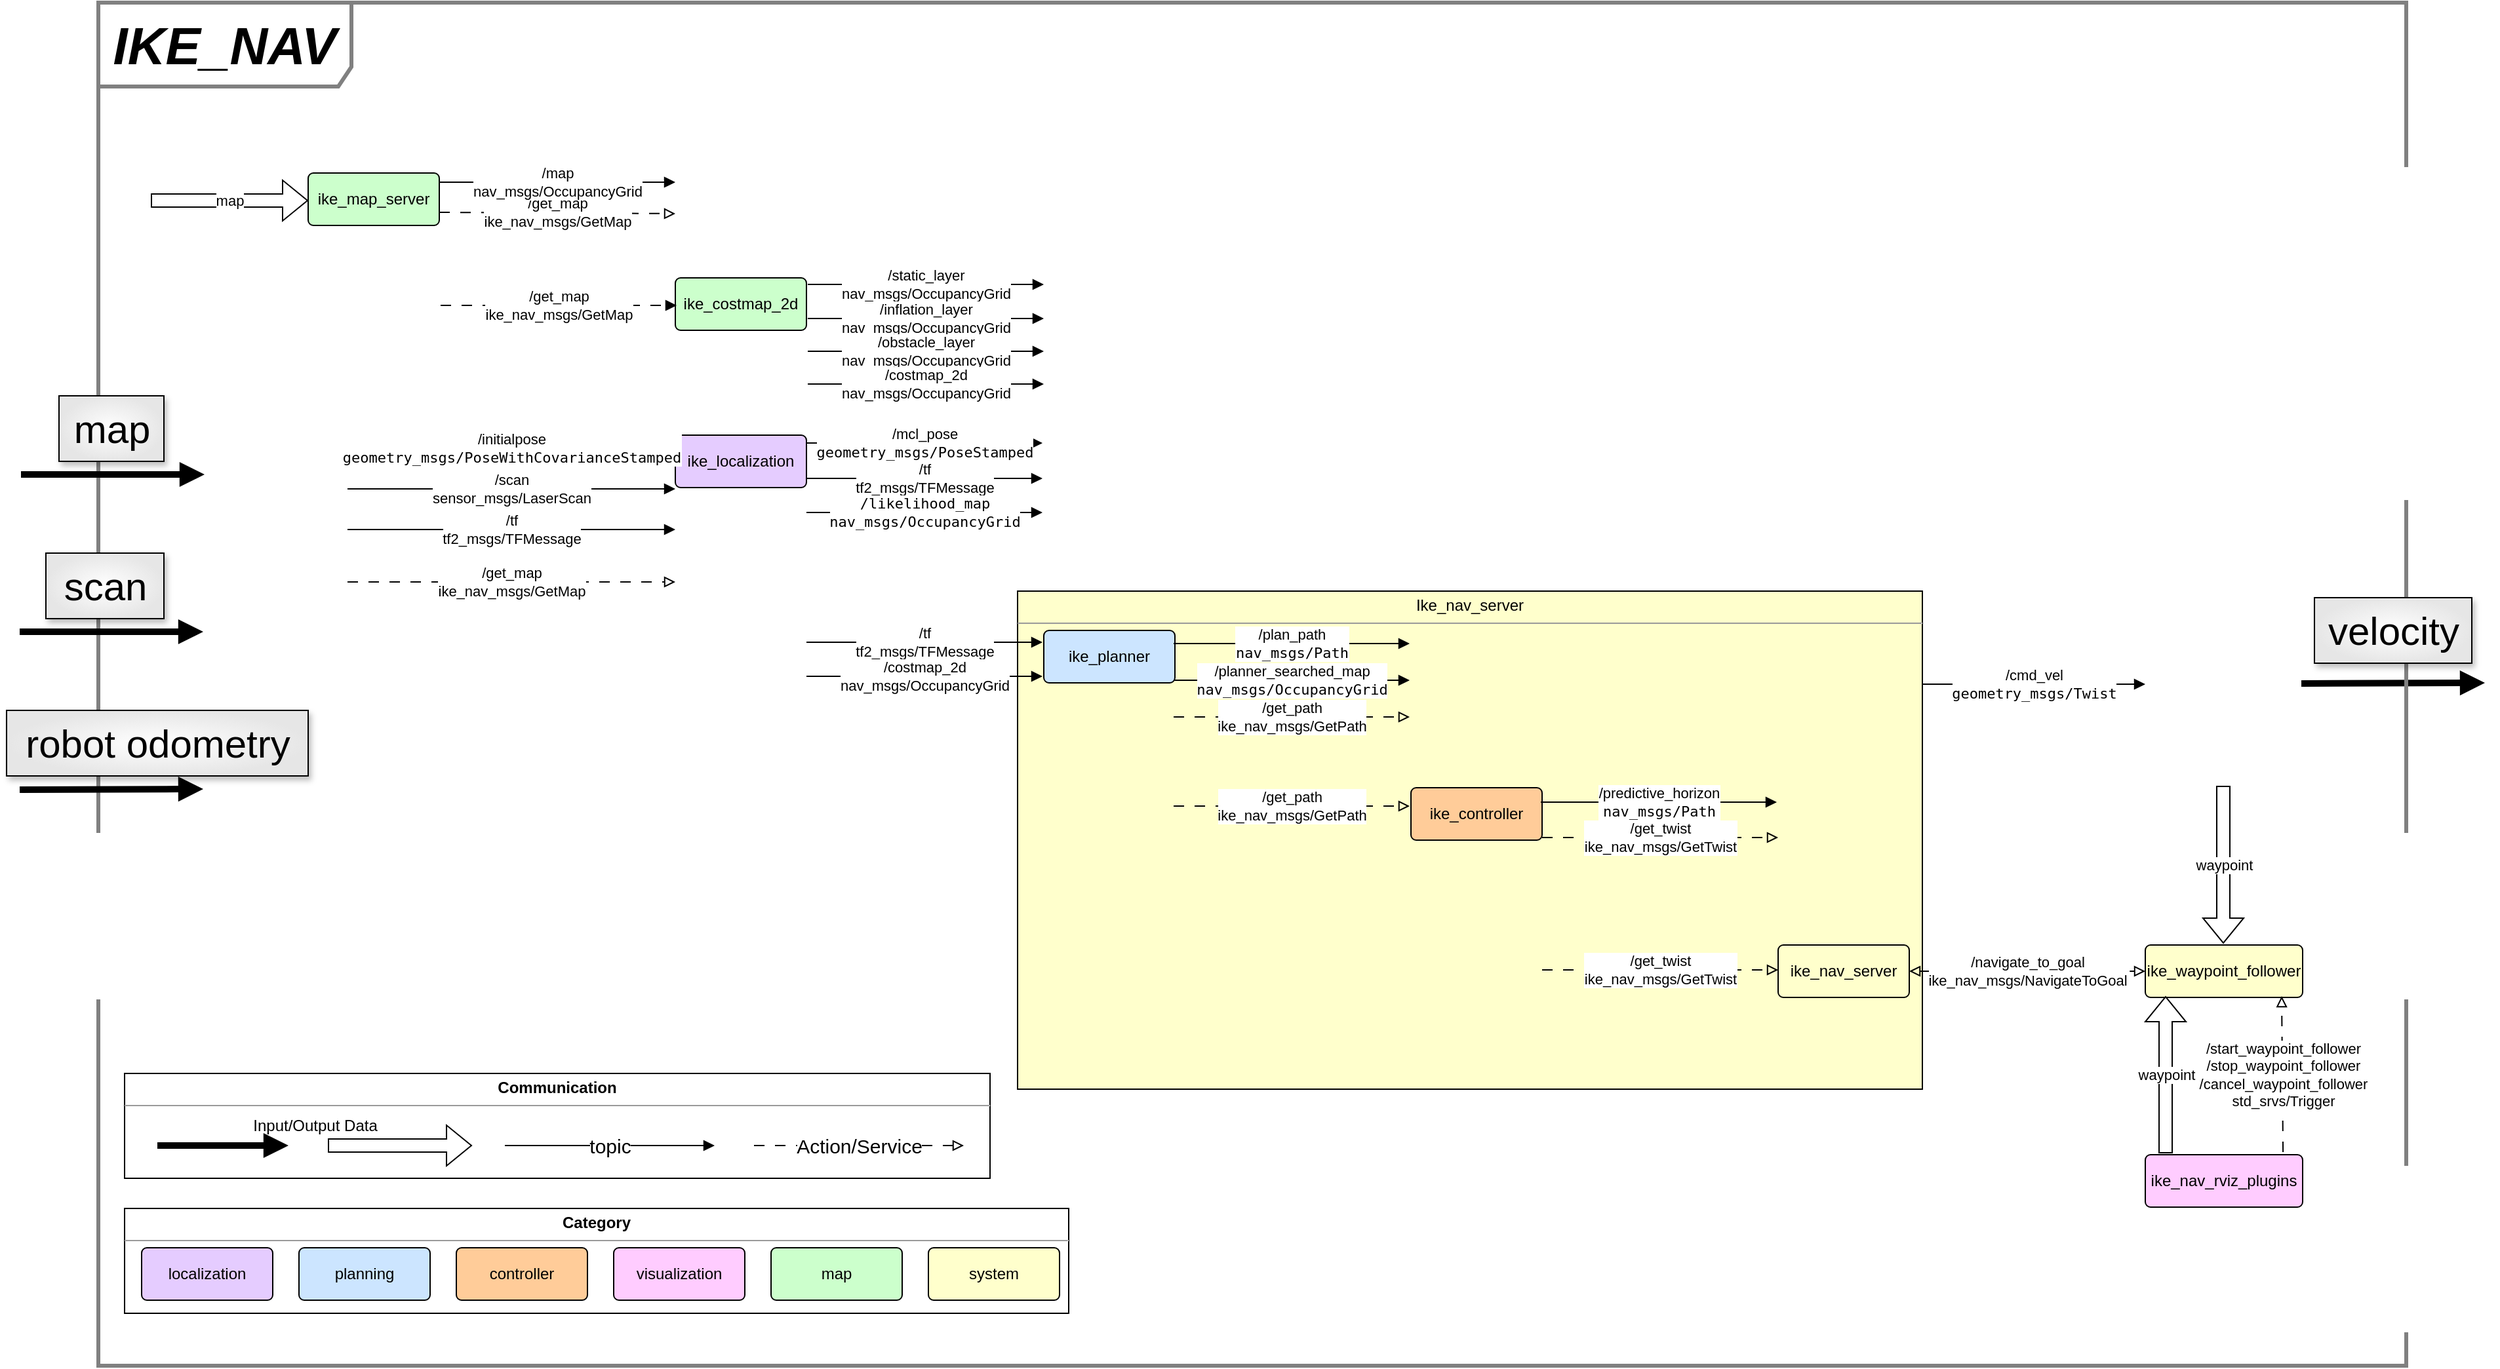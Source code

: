 <mxfile version="21.7.2" type="github">
  <diagram name="ページ1" id="6FIuv7qMTFSSpuF7lRBk">
    <mxGraphModel dx="2074" dy="1147" grid="0" gridSize="10" guides="1" tooltips="1" connect="1" arrows="1" fold="1" page="1" pageScale="1" pageWidth="1920" pageHeight="1200" math="0" shadow="0">
      <root>
        <mxCell id="0" />
        <mxCell id="1" parent="0" />
        <mxCell id="vypRnFqfbanGZIzAuWv7-52" value="" style="html=1;verticalAlign=bottom;endArrow=block;rounded=0;strokeWidth=5;movable=0;resizable=0;rotatable=0;deletable=0;editable=0;locked=1;connectable=0;" edge="1" parent="1">
          <mxGeometry width="80" relative="1" as="geometry">
            <mxPoint x="1760" y="599.5" as="sourcePoint" />
            <mxPoint x="1900" y="599" as="targetPoint" />
          </mxGeometry>
        </mxCell>
        <mxCell id="vypRnFqfbanGZIzAuWv7-15" value="&lt;font size=&quot;1&quot;&gt;&lt;i&gt;&lt;b style=&quot;font-size: 40px;&quot;&gt;IKE_NAV&lt;/b&gt;&lt;/i&gt;&lt;/font&gt;" style="shape=umlFrame;whiteSpace=wrap;html=1;pointerEvents=0;strokeWidth=3;width=193;height=64;strokeColor=#808080;movable=0;resizable=0;rotatable=0;deletable=0;editable=0;locked=1;connectable=0;" vertex="1" parent="1">
          <mxGeometry x="80" y="80" width="1760" height="1040" as="geometry" />
        </mxCell>
        <mxCell id="vypRnFqfbanGZIzAuWv7-10" value="" style="html=1;verticalAlign=bottom;endArrow=block;rounded=0;strokeWidth=5;movable=0;resizable=0;rotatable=0;deletable=0;editable=0;locked=1;connectable=0;" edge="1" parent="1">
          <mxGeometry width="80" relative="1" as="geometry">
            <mxPoint x="20" y="560" as="sourcePoint" />
            <mxPoint x="160" y="560" as="targetPoint" />
          </mxGeometry>
        </mxCell>
        <mxCell id="vypRnFqfbanGZIzAuWv7-41" value="&lt;font style=&quot;font-size: 30px;&quot;&gt;map&lt;/font&gt;" style="text;html=1;align=center;verticalAlign=middle;resizable=0;points=[];autosize=1;strokeColor=default;fillColor=default;gradientColor=#E6E6E6;glass=0;shadow=1;rounded=0;gradientDirection=radial;flipV=0;flipH=1;movable=0;rotatable=0;deletable=0;editable=0;locked=1;connectable=0;" vertex="1" parent="1">
          <mxGeometry x="50" y="380" width="80" height="50" as="geometry" />
        </mxCell>
        <mxCell id="vypRnFqfbanGZIzAuWv7-45" value="" style="html=1;verticalAlign=bottom;endArrow=block;rounded=0;strokeWidth=5;movable=0;resizable=0;rotatable=0;deletable=0;editable=0;locked=1;connectable=0;" edge="1" parent="1">
          <mxGeometry width="80" relative="1" as="geometry">
            <mxPoint x="21" y="440" as="sourcePoint" />
            <mxPoint x="161" y="440" as="targetPoint" />
          </mxGeometry>
        </mxCell>
        <mxCell id="vypRnFqfbanGZIzAuWv7-44" value="" style="html=1;verticalAlign=bottom;endArrow=block;rounded=0;strokeWidth=5;movable=0;resizable=0;rotatable=0;deletable=0;editable=0;locked=1;connectable=0;" edge="1" parent="1">
          <mxGeometry width="80" relative="1" as="geometry">
            <mxPoint x="20" y="680.5" as="sourcePoint" />
            <mxPoint x="160" y="680" as="targetPoint" />
          </mxGeometry>
        </mxCell>
        <mxCell id="vypRnFqfbanGZIzAuWv7-49" value="&lt;font style=&quot;font-size: 30px;&quot;&gt;scan&lt;/font&gt;" style="text;html=1;align=center;verticalAlign=middle;resizable=0;points=[];autosize=1;strokeColor=default;fillColor=default;gradientColor=#E6E6E6;glass=0;shadow=1;rounded=0;gradientDirection=radial;flipV=0;flipH=1;movable=0;rotatable=0;deletable=0;editable=0;locked=1;connectable=0;" vertex="1" parent="1">
          <mxGeometry x="40" y="500" width="90" height="50" as="geometry" />
        </mxCell>
        <mxCell id="vypRnFqfbanGZIzAuWv7-50" value="&lt;font style=&quot;font-size: 30px;&quot;&gt;robot odometry&lt;br&gt;&lt;/font&gt;" style="text;html=1;align=center;verticalAlign=middle;resizable=0;points=[];autosize=1;strokeColor=default;fillColor=default;gradientColor=#E6E6E6;glass=0;shadow=1;rounded=0;gradientDirection=radial;flipV=0;flipH=1;movable=0;rotatable=0;deletable=0;editable=0;locked=1;connectable=0;" vertex="1" parent="1">
          <mxGeometry x="10" y="620" width="230" height="50" as="geometry" />
        </mxCell>
        <mxCell id="vypRnFqfbanGZIzAuWv7-108" value="" style="group;movable=0;resizable=0;rotatable=0;deletable=0;editable=0;locked=1;connectable=0;" vertex="1" connectable="0" parent="1">
          <mxGeometry x="120" y="160" width="400" height="40" as="geometry" />
        </mxCell>
        <mxCell id="vypRnFqfbanGZIzAuWv7-51" value="&lt;div&gt;map&lt;/div&gt;" style="endArrow=block;endFill=1;html=1;rounded=0;shape=flexArrow;movable=0;resizable=0;rotatable=0;deletable=0;editable=0;locked=1;connectable=0;" edge="1" parent="vypRnFqfbanGZIzAuWv7-108">
          <mxGeometry width="160" relative="1" as="geometry">
            <mxPoint y="71" as="sourcePoint" />
            <mxPoint x="120" y="71" as="targetPoint" />
          </mxGeometry>
        </mxCell>
        <mxCell id="vypRnFqfbanGZIzAuWv7-13" value="ike_map_server" style="rounded=1;arcSize=10;whiteSpace=wrap;html=1;align=center;fillColor=#CCFFCC;movable=0;resizable=0;rotatable=0;deletable=0;editable=0;locked=1;connectable=0;" vertex="1" parent="vypRnFqfbanGZIzAuWv7-108">
          <mxGeometry x="120" y="50" width="100" height="40" as="geometry" />
        </mxCell>
        <mxCell id="vypRnFqfbanGZIzAuWv7-59" value="&lt;div&gt;/get_map&lt;/div&gt;&lt;div&gt;ike_nav_msgs/GetMap&lt;br&gt;&lt;/div&gt;" style="endArrow=block;endSize=6;endFill=0;html=1;rounded=0;exitX=1;exitY=0.75;exitDx=0;exitDy=0;dashed=1;dashPattern=8 8;movable=0;resizable=0;rotatable=0;deletable=0;editable=0;locked=1;connectable=0;" edge="1" parent="vypRnFqfbanGZIzAuWv7-108" source="vypRnFqfbanGZIzAuWv7-13">
          <mxGeometry width="160" relative="1" as="geometry">
            <mxPoint x="230" y="81" as="sourcePoint" />
            <mxPoint x="400" y="81" as="targetPoint" />
          </mxGeometry>
        </mxCell>
        <mxCell id="vypRnFqfbanGZIzAuWv7-58" value="&lt;div&gt;/map&lt;/div&gt;&lt;span style=&quot;background-color: transparent;&quot;&gt;nav_msgs/OccupancyGrid&lt;/span&gt;" style="endArrow=block;endSize=6;endFill=1;html=1;rounded=0;exitX=1;exitY=0.5;exitDx=0;exitDy=0;movable=0;resizable=0;rotatable=0;deletable=0;editable=0;locked=1;connectable=0;" edge="1" parent="vypRnFqfbanGZIzAuWv7-108">
          <mxGeometry width="160" relative="1" as="geometry">
            <mxPoint x="220" y="57" as="sourcePoint" />
            <mxPoint x="400" y="57" as="targetPoint" />
          </mxGeometry>
        </mxCell>
        <mxCell id="vypRnFqfbanGZIzAuWv7-109" value="" style="group;movable=0;resizable=0;rotatable=0;deletable=0;editable=0;locked=1;connectable=0;" vertex="1" connectable="0" parent="1">
          <mxGeometry x="341" y="290" width="460" height="81" as="geometry" />
        </mxCell>
        <mxCell id="vypRnFqfbanGZIzAuWv7-32" value="ike_costmap_2d" style="rounded=1;arcSize=10;whiteSpace=wrap;html=1;align=center;fillColor=#CCFFCC;movable=0;resizable=0;rotatable=0;deletable=0;editable=0;locked=1;connectable=0;" vertex="1" parent="vypRnFqfbanGZIzAuWv7-109">
          <mxGeometry x="179" width="100" height="40" as="geometry" />
        </mxCell>
        <mxCell id="vypRnFqfbanGZIzAuWv7-60" value="&lt;div&gt;/get_map&lt;/div&gt;&lt;div&gt;ike_nav_msgs/GetMap&lt;br&gt;&lt;/div&gt;" style="endArrow=block;endSize=6;endFill=1;html=1;rounded=0;exitX=1;exitY=0.75;exitDx=0;exitDy=0;dashed=1;dashPattern=8 8;movable=0;resizable=0;rotatable=0;deletable=0;editable=0;locked=1;connectable=0;" edge="1" parent="vypRnFqfbanGZIzAuWv7-109">
          <mxGeometry width="160" relative="1" as="geometry">
            <mxPoint y="21" as="sourcePoint" />
            <mxPoint x="180" y="21" as="targetPoint" />
          </mxGeometry>
        </mxCell>
        <mxCell id="vypRnFqfbanGZIzAuWv7-104" value="" style="group;movable=0;resizable=0;rotatable=0;deletable=0;editable=0;locked=1;connectable=0;" vertex="1" connectable="0" parent="vypRnFqfbanGZIzAuWv7-109">
          <mxGeometry x="280" y="5" width="180" height="76" as="geometry" />
        </mxCell>
        <mxCell id="vypRnFqfbanGZIzAuWv7-61" value="&lt;div&gt;/static_layer&lt;/div&gt;&lt;span style=&quot;background-color: transparent;&quot;&gt;nav_msgs/OccupancyGrid&lt;/span&gt;" style="endArrow=block;endSize=6;endFill=1;html=1;rounded=0;exitX=1;exitY=0.5;exitDx=0;exitDy=0;movable=0;resizable=0;rotatable=0;deletable=0;editable=0;locked=1;connectable=0;" edge="1" parent="vypRnFqfbanGZIzAuWv7-104">
          <mxGeometry width="160" relative="1" as="geometry">
            <mxPoint as="sourcePoint" />
            <mxPoint x="180" as="targetPoint" />
          </mxGeometry>
        </mxCell>
        <mxCell id="vypRnFqfbanGZIzAuWv7-62" value="&lt;div&gt;/inflation_layer&lt;/div&gt;&lt;span style=&quot;background-color: transparent;&quot;&gt;nav_msgs/OccupancyGrid&lt;/span&gt;" style="endArrow=block;endSize=6;endFill=1;html=1;rounded=0;exitX=1;exitY=0.5;exitDx=0;exitDy=0;movable=0;resizable=0;rotatable=0;deletable=0;editable=0;locked=1;connectable=0;" edge="1" parent="vypRnFqfbanGZIzAuWv7-104">
          <mxGeometry width="160" relative="1" as="geometry">
            <mxPoint y="26" as="sourcePoint" />
            <mxPoint x="180" y="26" as="targetPoint" />
          </mxGeometry>
        </mxCell>
        <mxCell id="vypRnFqfbanGZIzAuWv7-63" value="&lt;div&gt;/obstacle_layer&lt;/div&gt;&lt;span style=&quot;background-color: transparent;&quot;&gt;nav_msgs/OccupancyGrid&lt;/span&gt;" style="endArrow=block;endSize=6;endFill=1;html=1;rounded=0;exitX=1;exitY=0.5;exitDx=0;exitDy=0;movable=0;resizable=0;rotatable=0;deletable=0;editable=0;locked=1;connectable=0;" edge="1" parent="vypRnFqfbanGZIzAuWv7-104">
          <mxGeometry width="160" relative="1" as="geometry">
            <mxPoint y="51" as="sourcePoint" />
            <mxPoint x="180" y="51" as="targetPoint" />
          </mxGeometry>
        </mxCell>
        <mxCell id="vypRnFqfbanGZIzAuWv7-65" value="&lt;div&gt;/costmap_2d&lt;/div&gt;nav_msgs/OccupancyGrid" style="endArrow=block;endSize=6;endFill=1;html=1;rounded=0;exitX=1;exitY=0.75;exitDx=0;exitDy=0;movable=0;resizable=0;rotatable=0;deletable=0;editable=0;locked=1;connectable=0;" edge="1" parent="vypRnFqfbanGZIzAuWv7-104">
          <mxGeometry width="160" relative="1" as="geometry">
            <mxPoint y="76" as="sourcePoint" />
            <mxPoint x="180" y="76" as="targetPoint" />
          </mxGeometry>
        </mxCell>
        <mxCell id="vypRnFqfbanGZIzAuWv7-110" value="" style="group;movable=0;resizable=0;rotatable=0;deletable=0;editable=0;locked=1;connectable=0;" vertex="1" connectable="0" parent="1">
          <mxGeometry x="270" y="410" width="530" height="110" as="geometry" />
        </mxCell>
        <mxCell id="vypRnFqfbanGZIzAuWv7-31" value="&lt;div&gt;ike_localization&lt;/div&gt;" style="rounded=1;arcSize=10;whiteSpace=wrap;html=1;align=center;fillColor=#E5CCFF;movable=0;resizable=0;rotatable=0;deletable=0;editable=0;locked=1;connectable=0;" vertex="1" parent="vypRnFqfbanGZIzAuWv7-110">
          <mxGeometry x="250" width="100" height="40" as="geometry" />
        </mxCell>
        <mxCell id="vypRnFqfbanGZIzAuWv7-73" value="" style="group;movable=0;resizable=0;rotatable=0;deletable=0;editable=0;locked=1;connectable=0;" vertex="1" connectable="0" parent="vypRnFqfbanGZIzAuWv7-110">
          <mxGeometry y="10" width="250" height="100" as="geometry" />
        </mxCell>
        <mxCell id="vypRnFqfbanGZIzAuWv7-67" value="&lt;div&gt;/scan&lt;/div&gt;&lt;div&gt;sensor_msgs/LaserScan&lt;br&gt;&lt;/div&gt;" style="endArrow=block;endSize=6;endFill=1;html=1;rounded=0;exitX=1;exitY=0.5;exitDx=0;exitDy=0;movable=0;resizable=0;rotatable=0;deletable=0;editable=0;locked=1;connectable=0;" edge="1" parent="vypRnFqfbanGZIzAuWv7-73">
          <mxGeometry width="160" relative="1" as="geometry">
            <mxPoint y="31" as="sourcePoint" />
            <mxPoint x="250" y="31" as="targetPoint" />
          </mxGeometry>
        </mxCell>
        <mxCell id="vypRnFqfbanGZIzAuWv7-66" value="&lt;div&gt;/get_map&lt;/div&gt;&lt;div&gt;ike_nav_msgs/GetMap&lt;br&gt;&lt;/div&gt;" style="endArrow=block;endSize=6;endFill=0;html=1;rounded=0;exitX=1;exitY=0.75;exitDx=0;exitDy=0;dashed=1;dashPattern=8 8;movable=0;resizable=0;rotatable=0;deletable=0;editable=0;locked=1;connectable=0;" edge="1" parent="vypRnFqfbanGZIzAuWv7-73">
          <mxGeometry width="160" relative="1" as="geometry">
            <mxPoint y="102" as="sourcePoint" />
            <mxPoint x="250" y="102" as="targetPoint" />
          </mxGeometry>
        </mxCell>
        <mxCell id="vypRnFqfbanGZIzAuWv7-68" value="&lt;div&gt;/tf&lt;/div&gt;&lt;div&gt;tf2_msgs/TFMessage&lt;br&gt;&lt;/div&gt;" style="endArrow=block;endSize=6;endFill=1;html=1;rounded=0;exitX=1;exitY=0.5;exitDx=0;exitDy=0;movable=0;resizable=0;rotatable=0;deletable=0;editable=0;locked=1;connectable=0;" edge="1" parent="vypRnFqfbanGZIzAuWv7-73">
          <mxGeometry width="160" relative="1" as="geometry">
            <mxPoint y="62" as="sourcePoint" />
            <mxPoint x="250" y="62" as="targetPoint" />
          </mxGeometry>
        </mxCell>
        <mxCell id="vypRnFqfbanGZIzAuWv7-71" value="&lt;div&gt;/initialpose&lt;/div&gt;&lt;div&gt;&lt;code&gt;geometry_msgs/PoseWithCovarianceStamped&lt;/code&gt;&lt;/div&gt;" style="endArrow=block;endSize=6;endFill=1;html=1;rounded=0;exitX=1;exitY=0.5;exitDx=0;exitDy=0;movable=0;resizable=0;rotatable=0;deletable=0;editable=0;locked=1;connectable=0;" edge="1" parent="vypRnFqfbanGZIzAuWv7-73">
          <mxGeometry width="160" relative="1" as="geometry">
            <mxPoint as="sourcePoint" />
            <mxPoint x="250" as="targetPoint" />
          </mxGeometry>
        </mxCell>
        <mxCell id="vypRnFqfbanGZIzAuWv7-105" value="" style="group;movable=0;resizable=0;rotatable=0;deletable=0;editable=0;locked=1;connectable=0;" vertex="1" connectable="0" parent="vypRnFqfbanGZIzAuWv7-110">
          <mxGeometry x="350" y="6" width="180" height="53" as="geometry" />
        </mxCell>
        <mxCell id="vypRnFqfbanGZIzAuWv7-70" value="&lt;div&gt;/tf&lt;/div&gt;&lt;div&gt;tf2_msgs/TFMessage&lt;br&gt;&lt;/div&gt;" style="endArrow=block;endSize=6;endFill=1;html=1;rounded=0;exitX=1;exitY=0.5;exitDx=0;exitDy=0;movable=0;resizable=0;rotatable=0;deletable=0;editable=0;locked=1;connectable=0;" edge="1" parent="vypRnFqfbanGZIzAuWv7-105">
          <mxGeometry width="160" relative="1" as="geometry">
            <mxPoint y="27" as="sourcePoint" />
            <mxPoint x="180" y="27" as="targetPoint" />
          </mxGeometry>
        </mxCell>
        <mxCell id="vypRnFqfbanGZIzAuWv7-74" value="&lt;div&gt;/mcl_pose&lt;/div&gt;&lt;div&gt;&lt;code&gt;geometry_msgs/PoseStamped&lt;/code&gt;&lt;/div&gt;" style="endArrow=block;endSize=6;endFill=1;html=1;rounded=0;exitX=1;exitY=0.5;exitDx=0;exitDy=0;movable=0;resizable=0;rotatable=0;deletable=0;editable=0;locked=1;connectable=0;" edge="1" parent="vypRnFqfbanGZIzAuWv7-105">
          <mxGeometry width="160" relative="1" as="geometry">
            <mxPoint as="sourcePoint" />
            <mxPoint x="180" as="targetPoint" />
          </mxGeometry>
        </mxCell>
        <mxCell id="vypRnFqfbanGZIzAuWv7-75" value="&lt;code&gt;/likelihood_map&lt;/code&gt;&lt;div&gt;&lt;code&gt;nav_msgs/OccupancyGrid&lt;/code&gt;&lt;/div&gt;" style="endArrow=block;endSize=6;endFill=1;html=1;rounded=0;exitX=1;exitY=0.5;exitDx=0;exitDy=0;movable=0;resizable=0;rotatable=0;deletable=0;editable=0;locked=1;connectable=0;" edge="1" parent="vypRnFqfbanGZIzAuWv7-105">
          <mxGeometry width="160" relative="1" as="geometry">
            <mxPoint y="53" as="sourcePoint" />
            <mxPoint x="180" y="53" as="targetPoint" />
          </mxGeometry>
        </mxCell>
        <mxCell id="vypRnFqfbanGZIzAuWv7-116" value="" style="group;movable=0;resizable=0;rotatable=0;deletable=0;editable=0;locked=1;connectable=0;" vertex="1" connectable="0" parent="1">
          <mxGeometry x="100" y="1000" width="720" height="80" as="geometry" />
        </mxCell>
        <mxCell id="vypRnFqfbanGZIzAuWv7-56" value="&lt;p style=&quot;margin:0px;margin-top:4px;text-align:center;&quot;&gt;&lt;b&gt;Category&lt;/b&gt;&lt;br&gt;&lt;/p&gt;&lt;hr size=&quot;1&quot;&gt;&lt;div style=&quot;height:2px;&quot;&gt;&lt;/div&gt;" style="verticalAlign=top;align=left;overflow=fill;fontSize=12;fontFamily=Helvetica;html=1;whiteSpace=wrap;container=0;movable=0;resizable=0;rotatable=0;deletable=0;editable=0;locked=1;connectable=0;" vertex="1" parent="vypRnFqfbanGZIzAuWv7-116">
          <mxGeometry width="720" height="80" as="geometry" />
        </mxCell>
        <mxCell id="vypRnFqfbanGZIzAuWv7-14" value="&lt;div&gt;localization&lt;/div&gt;" style="rounded=1;arcSize=10;whiteSpace=wrap;html=1;align=center;fillColor=#E5CCFF;container=0;movable=0;resizable=0;rotatable=0;deletable=0;editable=0;locked=1;connectable=0;" vertex="1" parent="vypRnFqfbanGZIzAuWv7-116">
          <mxGeometry x="13" y="30" width="100" height="40" as="geometry" />
        </mxCell>
        <mxCell id="vypRnFqfbanGZIzAuWv7-17" value="&lt;div&gt;map&lt;/div&gt;" style="rounded=1;arcSize=10;whiteSpace=wrap;html=1;align=center;fillColor=#CCFFCC;container=0;movable=0;resizable=0;rotatable=0;deletable=0;editable=0;locked=1;connectable=0;" vertex="1" parent="vypRnFqfbanGZIzAuWv7-116">
          <mxGeometry x="493" y="30" width="100" height="40" as="geometry" />
        </mxCell>
        <mxCell id="vypRnFqfbanGZIzAuWv7-27" value="&lt;div&gt;planning&lt;/div&gt;" style="rounded=1;arcSize=10;whiteSpace=wrap;html=1;align=center;fillColor=#CCE5FF;container=0;movable=0;resizable=0;rotatable=0;deletable=0;editable=0;locked=1;connectable=0;" vertex="1" parent="vypRnFqfbanGZIzAuWv7-116">
          <mxGeometry x="133" y="30" width="100" height="40" as="geometry" />
        </mxCell>
        <mxCell id="vypRnFqfbanGZIzAuWv7-28" value="controller" style="rounded=1;arcSize=10;whiteSpace=wrap;html=1;align=center;fillColor=#FFCC99;container=0;movable=0;resizable=0;rotatable=0;deletable=0;editable=0;locked=1;connectable=0;" vertex="1" parent="vypRnFqfbanGZIzAuWv7-116">
          <mxGeometry x="253" y="30" width="100" height="40" as="geometry" />
        </mxCell>
        <mxCell id="vypRnFqfbanGZIzAuWv7-29" value="visualization" style="rounded=1;arcSize=10;whiteSpace=wrap;html=1;align=center;fillColor=#FFCCFF;container=0;movable=0;resizable=0;rotatable=0;deletable=0;editable=0;locked=1;connectable=0;" vertex="1" parent="vypRnFqfbanGZIzAuWv7-116">
          <mxGeometry x="373" y="30" width="100" height="40" as="geometry" />
        </mxCell>
        <mxCell id="vypRnFqfbanGZIzAuWv7-30" value="system" style="rounded=1;arcSize=10;whiteSpace=wrap;html=1;align=center;fillColor=#FFFFCC;container=0;movable=0;resizable=0;rotatable=0;deletable=0;editable=0;locked=1;connectable=0;" vertex="1" parent="vypRnFqfbanGZIzAuWv7-116">
          <mxGeometry x="613" y="30" width="100" height="40" as="geometry" />
        </mxCell>
        <mxCell id="vypRnFqfbanGZIzAuWv7-126" value="" style="group;movable=0;resizable=0;rotatable=0;deletable=0;editable=0;locked=1;connectable=0;" vertex="1" connectable="0" parent="1">
          <mxGeometry x="620" y="529" width="1141" height="470" as="geometry" />
        </mxCell>
        <mxCell id="vypRnFqfbanGZIzAuWv7-100" value="&lt;p style=&quot;margin:0px;margin-top:4px;text-align:center;&quot;&gt;Ike_nav_server&lt;br&gt;&lt;/p&gt;&lt;hr size=&quot;1&quot;&gt;&lt;div style=&quot;height:2px;&quot;&gt;&lt;/div&gt;" style="verticalAlign=top;align=left;overflow=fill;fontSize=12;fontFamily=Helvetica;html=1;whiteSpace=wrap;fillColor=#FFFFCC;movable=0;resizable=0;rotatable=0;deletable=0;editable=0;locked=1;connectable=0;" vertex="1" parent="vypRnFqfbanGZIzAuWv7-126">
          <mxGeometry x="161" width="690" height="380" as="geometry" />
        </mxCell>
        <mxCell id="vypRnFqfbanGZIzAuWv7-76" value="&lt;div&gt;ike_planner&lt;/div&gt;" style="rounded=1;arcSize=10;whiteSpace=wrap;html=1;align=center;fillColor=#CCE5FF;movable=0;resizable=0;rotatable=0;deletable=0;editable=0;locked=1;connectable=0;" vertex="1" parent="vypRnFqfbanGZIzAuWv7-126">
          <mxGeometry x="181" y="30" width="100" height="40" as="geometry" />
        </mxCell>
        <mxCell id="vypRnFqfbanGZIzAuWv7-79" value="&lt;div&gt;/plan_path&lt;/div&gt;&lt;div&gt;&lt;code&gt;nav_msgs/Path&lt;br&gt;&lt;/code&gt;&lt;/div&gt;" style="endArrow=block;endSize=6;endFill=1;html=1;rounded=0;exitX=1;exitY=0.5;exitDx=0;exitDy=0;movable=0;resizable=0;rotatable=0;deletable=0;editable=0;locked=1;connectable=0;" edge="1" parent="vypRnFqfbanGZIzAuWv7-126">
          <mxGeometry width="160" relative="1" as="geometry">
            <mxPoint x="280" y="40" as="sourcePoint" />
            <mxPoint x="460" y="40" as="targetPoint" />
          </mxGeometry>
        </mxCell>
        <mxCell id="vypRnFqfbanGZIzAuWv7-80" value="&lt;div&gt;/planner_searched_map&lt;/div&gt;&lt;div&gt;&lt;code&gt;nav_msgs/OccupancyGrid&lt;br&gt;&lt;/code&gt;&lt;/div&gt;" style="endArrow=block;endSize=6;endFill=1;html=1;rounded=0;exitX=1;exitY=0.5;exitDx=0;exitDy=0;movable=0;resizable=0;rotatable=0;deletable=0;editable=0;locked=1;connectable=0;" edge="1" parent="vypRnFqfbanGZIzAuWv7-126">
          <mxGeometry width="160" relative="1" as="geometry">
            <mxPoint x="280" y="68" as="sourcePoint" />
            <mxPoint x="460" y="68" as="targetPoint" />
          </mxGeometry>
        </mxCell>
        <mxCell id="vypRnFqfbanGZIzAuWv7-81" value="&lt;div&gt;/get_path&lt;/div&gt;ike_nav_msgs/GetPath" style="endArrow=block;endSize=6;endFill=0;html=1;rounded=0;exitX=1;exitY=0.75;exitDx=0;exitDy=0;dashed=1;dashPattern=8 8;movable=0;resizable=0;rotatable=0;deletable=0;editable=0;locked=1;connectable=0;" edge="1" parent="vypRnFqfbanGZIzAuWv7-126">
          <mxGeometry width="160" relative="1" as="geometry">
            <mxPoint x="280" y="96" as="sourcePoint" />
            <mxPoint x="460" y="96" as="targetPoint" />
          </mxGeometry>
        </mxCell>
        <mxCell id="vypRnFqfbanGZIzAuWv7-85" value="ike_controller" style="rounded=1;arcSize=10;whiteSpace=wrap;html=1;align=center;fillColor=#FFCC99;movable=0;resizable=0;rotatable=0;deletable=0;editable=0;locked=1;connectable=0;" vertex="1" parent="vypRnFqfbanGZIzAuWv7-126">
          <mxGeometry x="461" y="150" width="100" height="40" as="geometry" />
        </mxCell>
        <mxCell id="vypRnFqfbanGZIzAuWv7-87" value="&lt;div&gt;/get_path&lt;/div&gt;ike_nav_msgs/GetPath" style="endArrow=block;endSize=6;endFill=0;html=1;rounded=0;exitX=1;exitY=0.75;exitDx=0;exitDy=0;dashed=1;dashPattern=8 8;movable=0;resizable=0;rotatable=0;deletable=0;editable=0;locked=1;connectable=0;" edge="1" parent="vypRnFqfbanGZIzAuWv7-126">
          <mxGeometry width="160" relative="1" as="geometry">
            <mxPoint x="280" y="164" as="sourcePoint" />
            <mxPoint x="460" y="164" as="targetPoint" />
          </mxGeometry>
        </mxCell>
        <mxCell id="vypRnFqfbanGZIzAuWv7-88" value="&lt;div&gt;/get_twist&lt;/div&gt;&lt;div&gt;ike_nav_msgs/GetTwist&lt;br&gt;&lt;/div&gt;" style="endArrow=block;endSize=6;endFill=0;html=1;rounded=0;exitX=1;exitY=0.75;exitDx=0;exitDy=0;dashed=1;dashPattern=8 8;movable=0;resizable=0;rotatable=0;deletable=0;editable=0;locked=1;connectable=0;" edge="1" parent="vypRnFqfbanGZIzAuWv7-126">
          <mxGeometry width="160" relative="1" as="geometry">
            <mxPoint x="561" y="188" as="sourcePoint" />
            <mxPoint x="741" y="188" as="targetPoint" />
          </mxGeometry>
        </mxCell>
        <mxCell id="vypRnFqfbanGZIzAuWv7-89" value="&lt;div&gt;/predictive_horizon&lt;/div&gt;&lt;div&gt;&lt;code&gt;nav_msgs/Path&lt;br&gt;&lt;/code&gt;&lt;/div&gt;" style="endArrow=block;endSize=6;endFill=1;html=1;rounded=0;exitX=1;exitY=0.5;exitDx=0;exitDy=0;movable=0;resizable=0;rotatable=0;deletable=0;editable=0;locked=1;connectable=0;" edge="1" parent="vypRnFqfbanGZIzAuWv7-126">
          <mxGeometry width="160" relative="1" as="geometry">
            <mxPoint x="560" y="161" as="sourcePoint" />
            <mxPoint x="740" y="161" as="targetPoint" />
          </mxGeometry>
        </mxCell>
        <mxCell id="vypRnFqfbanGZIzAuWv7-90" value="ike_nav_server" style="rounded=1;arcSize=10;whiteSpace=wrap;html=1;align=center;fillColor=#FFFFCC;movable=0;resizable=0;rotatable=0;deletable=0;editable=0;locked=1;connectable=0;" vertex="1" parent="vypRnFqfbanGZIzAuWv7-126">
          <mxGeometry x="741" y="270" width="100" height="40" as="geometry" />
        </mxCell>
        <mxCell id="vypRnFqfbanGZIzAuWv7-91" value="ike_waypoint_follower" style="rounded=1;arcSize=10;whiteSpace=wrap;html=1;align=center;fillColor=#FFFFCC;movable=0;resizable=0;rotatable=0;deletable=0;editable=0;locked=1;connectable=0;" vertex="1" parent="vypRnFqfbanGZIzAuWv7-126">
          <mxGeometry x="1021" y="270" width="120" height="40" as="geometry" />
        </mxCell>
        <mxCell id="vypRnFqfbanGZIzAuWv7-93" value="waypoint" style="endArrow=block;endFill=1;html=1;rounded=0;shape=flexArrow;movable=0;resizable=0;rotatable=0;deletable=0;editable=0;locked=1;connectable=0;" edge="1" parent="vypRnFqfbanGZIzAuWv7-126">
          <mxGeometry width="160" relative="1" as="geometry">
            <mxPoint x="1080.5" y="148.5" as="sourcePoint" />
            <mxPoint x="1080.5" y="269" as="targetPoint" />
          </mxGeometry>
        </mxCell>
        <mxCell id="vypRnFqfbanGZIzAuWv7-94" value="waypoint" style="endArrow=block;endFill=1;html=1;rounded=0;shape=flexArrow;movable=0;resizable=0;rotatable=0;deletable=0;editable=0;locked=1;connectable=0;" edge="1" parent="vypRnFqfbanGZIzAuWv7-126">
          <mxGeometry width="160" relative="1" as="geometry">
            <mxPoint x="1036.5" y="429" as="sourcePoint" />
            <mxPoint x="1036.5" y="309" as="targetPoint" />
          </mxGeometry>
        </mxCell>
        <mxCell id="vypRnFqfbanGZIzAuWv7-92" value="ike_nav_rviz_plugins" style="rounded=1;arcSize=10;whiteSpace=wrap;html=1;align=center;fillColor=#FFCCFF;movable=0;resizable=0;rotatable=0;deletable=0;editable=0;locked=1;connectable=0;" vertex="1" parent="vypRnFqfbanGZIzAuWv7-126">
          <mxGeometry x="1021" y="430" width="120" height="40" as="geometry" />
        </mxCell>
        <mxCell id="vypRnFqfbanGZIzAuWv7-95" value="&lt;div&gt;/navigate_to_goal&lt;/div&gt;&lt;div&gt;ike_nav_msgs/NavigateToGoal&lt;br&gt;&lt;/div&gt;" style="endArrow=block;endSize=6;endFill=0;html=1;rounded=0;exitX=1;exitY=0.75;exitDx=0;exitDy=0;dashed=1;dashPattern=8 8;startArrow=block;startFill=0;movable=0;resizable=0;rotatable=0;deletable=0;editable=0;locked=1;connectable=0;" edge="1" parent="vypRnFqfbanGZIzAuWv7-126">
          <mxGeometry width="160" relative="1" as="geometry">
            <mxPoint x="841" y="290" as="sourcePoint" />
            <mxPoint x="1021" y="290" as="targetPoint" />
          </mxGeometry>
        </mxCell>
        <mxCell id="vypRnFqfbanGZIzAuWv7-97" value="&lt;div&gt;/start_waypoint_follower&lt;br&gt;&lt;/div&gt;&lt;div&gt;/stop_waypoint_follower&lt;br&gt;&lt;/div&gt;&lt;div&gt;/cancel_waypoint_follower&lt;/div&gt;&lt;div&gt;std_srvs/Trigger&lt;br&gt;&lt;/div&gt;" style="endArrow=block;endSize=6;endFill=0;html=1;rounded=0;dashed=1;dashPattern=8 8;exitX=0.842;exitY=-0.025;exitDx=0;exitDy=0;exitPerimeter=0;movable=0;resizable=0;rotatable=0;deletable=0;editable=0;locked=1;connectable=0;" edge="1" parent="vypRnFqfbanGZIzAuWv7-126">
          <mxGeometry width="160" relative="1" as="geometry">
            <mxPoint x="1126.04" y="428" as="sourcePoint" />
            <mxPoint x="1125" y="309" as="targetPoint" />
          </mxGeometry>
        </mxCell>
        <mxCell id="vypRnFqfbanGZIzAuWv7-98" value="&lt;div&gt;/get_twist&lt;/div&gt;&lt;div&gt;ike_nav_msgs/GetTwist&lt;br&gt;&lt;/div&gt;" style="endArrow=block;endSize=6;endFill=0;html=1;rounded=0;exitX=1;exitY=0.75;exitDx=0;exitDy=0;dashed=1;dashPattern=8 8;movable=0;resizable=0;rotatable=0;deletable=0;editable=0;locked=1;connectable=0;" edge="1" parent="vypRnFqfbanGZIzAuWv7-126">
          <mxGeometry width="160" relative="1" as="geometry">
            <mxPoint x="561" y="289" as="sourcePoint" />
            <mxPoint x="741" y="289" as="targetPoint" />
          </mxGeometry>
        </mxCell>
        <mxCell id="vypRnFqfbanGZIzAuWv7-103" value="&lt;div&gt;/cmd_vel&lt;/div&gt;&lt;div&gt;&lt;code&gt;geometry_msgs/Twist&lt;br&gt;&lt;/code&gt;&lt;/div&gt;" style="endArrow=block;endSize=6;endFill=1;html=1;rounded=0;exitX=1;exitY=0.5;exitDx=0;exitDy=0;movable=0;resizable=0;rotatable=0;deletable=0;editable=0;locked=1;connectable=0;" edge="1" parent="vypRnFqfbanGZIzAuWv7-126">
          <mxGeometry width="160" relative="1" as="geometry">
            <mxPoint x="851" y="71" as="sourcePoint" />
            <mxPoint x="1021" y="71" as="targetPoint" />
          </mxGeometry>
        </mxCell>
        <mxCell id="vypRnFqfbanGZIzAuWv7-106" value="" style="group;movable=0;resizable=0;rotatable=0;deletable=0;editable=0;locked=1;connectable=0;" vertex="1" connectable="0" parent="vypRnFqfbanGZIzAuWv7-126">
          <mxGeometry y="39" width="180" height="26" as="geometry" />
        </mxCell>
        <mxCell id="vypRnFqfbanGZIzAuWv7-77" value="&lt;div&gt;/tf&lt;/div&gt;&lt;div&gt;tf2_msgs/TFMessage&lt;br&gt;&lt;/div&gt;" style="endArrow=block;endSize=6;endFill=1;html=1;rounded=0;exitX=1;exitY=0.5;exitDx=0;exitDy=0;movable=0;resizable=0;rotatable=0;deletable=0;editable=0;locked=1;connectable=0;" edge="1" parent="vypRnFqfbanGZIzAuWv7-106">
          <mxGeometry width="160" relative="1" as="geometry">
            <mxPoint as="sourcePoint" />
            <mxPoint x="180" as="targetPoint" />
          </mxGeometry>
        </mxCell>
        <mxCell id="vypRnFqfbanGZIzAuWv7-82" value="&lt;div&gt;/costmap_2d&lt;/div&gt;nav_msgs/OccupancyGrid" style="endArrow=block;endSize=6;endFill=1;html=1;rounded=0;exitX=1;exitY=0.75;exitDx=0;exitDy=0;movable=0;resizable=0;rotatable=0;deletable=0;editable=0;locked=1;connectable=0;" edge="1" parent="vypRnFqfbanGZIzAuWv7-106">
          <mxGeometry width="160" relative="1" as="geometry">
            <mxPoint y="26" as="sourcePoint" />
            <mxPoint x="180" y="26" as="targetPoint" />
          </mxGeometry>
        </mxCell>
        <mxCell id="vypRnFqfbanGZIzAuWv7-125" value="" style="group;movable=0;resizable=0;rotatable=0;deletable=0;editable=0;locked=1;connectable=0;" vertex="1" connectable="0" parent="vypRnFqfbanGZIzAuWv7-126">
          <mxGeometry x="-520" y="368" width="660" height="80" as="geometry" />
        </mxCell>
        <mxCell id="vypRnFqfbanGZIzAuWv7-117" value="&lt;p style=&quot;margin:0px;margin-top:4px;text-align:center;&quot;&gt;&lt;b&gt;Communication&lt;/b&gt;&lt;br&gt;&lt;/p&gt;&lt;hr size=&quot;1&quot;&gt;&lt;div style=&quot;height:2px;&quot;&gt;&lt;/div&gt;" style="verticalAlign=top;align=left;overflow=fill;fontSize=12;fontFamily=Helvetica;html=1;whiteSpace=wrap;container=0;movable=0;resizable=0;rotatable=0;deletable=0;editable=0;locked=1;connectable=0;" vertex="1" parent="vypRnFqfbanGZIzAuWv7-125">
          <mxGeometry width="660" height="80" as="geometry" />
        </mxCell>
        <mxCell id="vypRnFqfbanGZIzAuWv7-118" value="" style="html=1;verticalAlign=bottom;endArrow=block;rounded=0;strokeWidth=5;movable=0;resizable=0;rotatable=0;deletable=0;editable=0;locked=1;connectable=0;" edge="1" parent="vypRnFqfbanGZIzAuWv7-125">
          <mxGeometry width="80" relative="1" as="geometry">
            <mxPoint x="25" y="55" as="sourcePoint" />
            <mxPoint x="125" y="55" as="targetPoint" />
          </mxGeometry>
        </mxCell>
        <mxCell id="vypRnFqfbanGZIzAuWv7-120" value="" style="endArrow=block;endFill=1;html=1;rounded=0;shape=flexArrow;movable=0;resizable=0;rotatable=0;deletable=0;editable=0;locked=1;connectable=0;" edge="1" parent="vypRnFqfbanGZIzAuWv7-125">
          <mxGeometry x="-0.17" y="60" width="160" relative="1" as="geometry">
            <mxPoint x="155" y="55" as="sourcePoint" />
            <mxPoint x="265" y="55" as="targetPoint" />
            <mxPoint as="offset" />
          </mxGeometry>
        </mxCell>
        <mxCell id="vypRnFqfbanGZIzAuWv7-121" value="&lt;font style=&quot;font-size: 15px;&quot;&gt;topic&lt;/font&gt;" style="endArrow=block;endSize=6;endFill=1;html=1;rounded=0;exitX=1;exitY=0.5;exitDx=0;exitDy=0;movable=0;resizable=0;rotatable=0;deletable=0;editable=0;locked=1;connectable=0;" edge="1" parent="vypRnFqfbanGZIzAuWv7-125">
          <mxGeometry width="160" relative="1" as="geometry">
            <mxPoint x="290" y="55" as="sourcePoint" />
            <mxPoint x="450" y="55" as="targetPoint" />
          </mxGeometry>
        </mxCell>
        <mxCell id="vypRnFqfbanGZIzAuWv7-122" value="&lt;font style=&quot;font-size: 15px;&quot;&gt;Action/Service&lt;/font&gt;" style="endArrow=block;endSize=6;endFill=0;html=1;rounded=0;exitX=1;exitY=0.75;exitDx=0;exitDy=0;dashed=1;dashPattern=8 8;movable=0;resizable=0;rotatable=0;deletable=0;editable=0;locked=1;connectable=0;" edge="1" parent="vypRnFqfbanGZIzAuWv7-125">
          <mxGeometry width="160" relative="1" as="geometry">
            <mxPoint x="480" y="55" as="sourcePoint" />
            <mxPoint x="640" y="55" as="targetPoint" />
          </mxGeometry>
        </mxCell>
        <mxCell id="vypRnFqfbanGZIzAuWv7-123" value="Input/Output Data" style="text;html=1;align=center;verticalAlign=middle;resizable=0;points=[];autosize=1;strokeColor=none;fillColor=none;container=0;movable=0;rotatable=0;deletable=0;editable=0;locked=1;connectable=0;" vertex="1" parent="vypRnFqfbanGZIzAuWv7-125">
          <mxGeometry x="85" y="25" width="120" height="30" as="geometry" />
        </mxCell>
        <mxCell id="vypRnFqfbanGZIzAuWv7-54" value="&lt;font style=&quot;font-size: 30px;&quot;&gt;velocity&lt;/font&gt;" style="text;html=1;align=center;verticalAlign=middle;resizable=0;points=[];autosize=1;strokeColor=default;fillColor=default;gradientColor=#E6E6E6;glass=0;shadow=1;rounded=0;gradientDirection=radial;flipV=1;flipH=1;movable=0;rotatable=0;deletable=0;editable=0;locked=1;connectable=0;" vertex="1" parent="1">
          <mxGeometry x="1770" y="534" width="120" height="50" as="geometry" />
        </mxCell>
      </root>
    </mxGraphModel>
  </diagram>
</mxfile>
